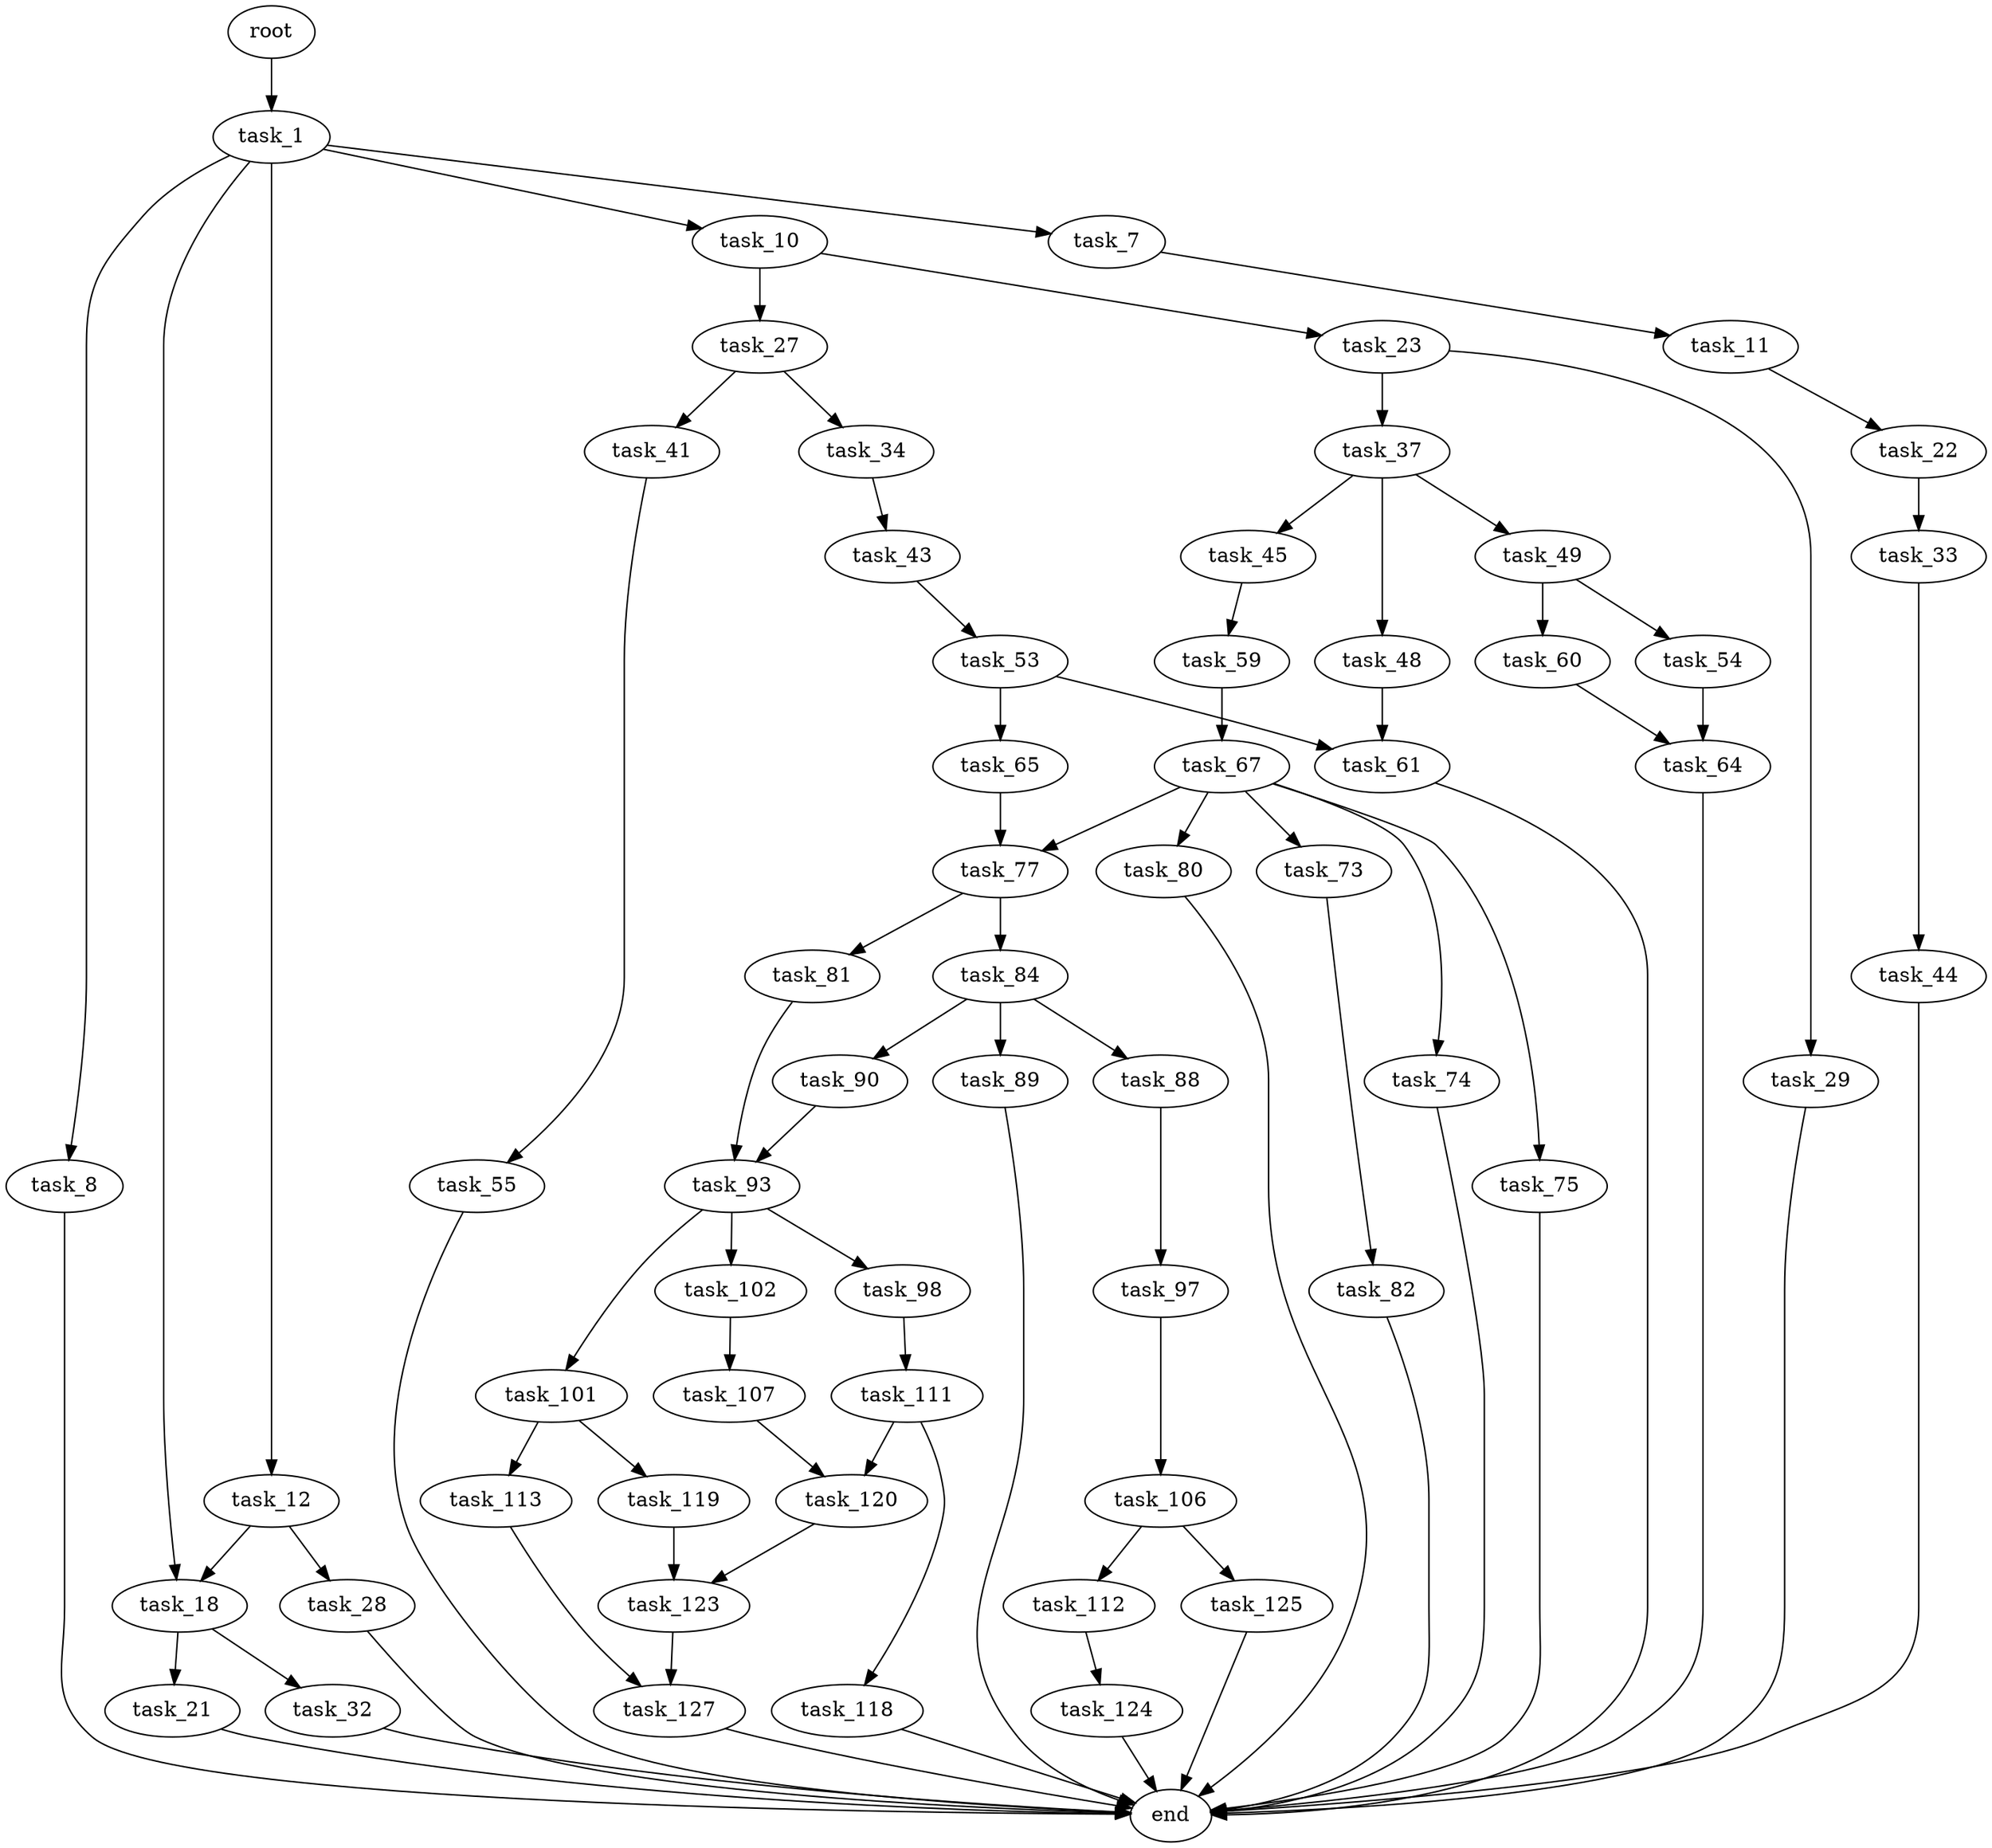 digraph G {
  root [size="0.000000"];
  task_1 [size="616686364458.000000"];
  task_7 [size="7531587855.000000"];
  task_8 [size="28991029248.000000"];
  task_10 [size="293571419883.000000"];
  task_11 [size="231928233984.000000"];
  task_12 [size="782757789696.000000"];
  task_18 [size="50054190470.000000"];
  task_21 [size="846610122.000000"];
  task_22 [size="134217728000.000000"];
  task_23 [size="528607548000.000000"];
  task_27 [size="771755260.000000"];
  task_28 [size="31166701709.000000"];
  task_29 [size="782757789696.000000"];
  task_32 [size="878524164716.000000"];
  task_33 [size="27414162549.000000"];
  task_34 [size="1558023617.000000"];
  task_37 [size="9629976797.000000"];
  task_41 [size="15417273616.000000"];
  task_43 [size="782757789696.000000"];
  task_44 [size="28598387876.000000"];
  task_45 [size="368293445632.000000"];
  task_48 [size="1218833328.000000"];
  task_49 [size="2322729184.000000"];
  task_53 [size="782757789696.000000"];
  task_54 [size="329832954187.000000"];
  task_55 [size="408388543525.000000"];
  task_59 [size="36136389690.000000"];
  task_60 [size="3071168131.000000"];
  task_61 [size="2802672597.000000"];
  task_64 [size="71956981153.000000"];
  task_65 [size="8589934592.000000"];
  task_67 [size="7997591343.000000"];
  task_73 [size="68719476736.000000"];
  task_74 [size="134217728000.000000"];
  task_75 [size="12696004178.000000"];
  task_77 [size="1042424327.000000"];
  task_80 [size="123519817638.000000"];
  task_81 [size="68719476736.000000"];
  task_82 [size="224469792132.000000"];
  task_84 [size="237226690281.000000"];
  task_88 [size="276168386497.000000"];
  task_89 [size="1073741824000.000000"];
  task_90 [size="1846950993.000000"];
  task_93 [size="2857873965.000000"];
  task_97 [size="549755813888.000000"];
  task_98 [size="220290198957.000000"];
  task_101 [size="549755813888.000000"];
  task_102 [size="68719476736.000000"];
  task_106 [size="44817998296.000000"];
  task_107 [size="1513358224.000000"];
  task_111 [size="8589934592.000000"];
  task_112 [size="7647682609.000000"];
  task_113 [size="782757789696.000000"];
  task_118 [size="30028637918.000000"];
  task_119 [size="28991029248.000000"];
  task_120 [size="407075288031.000000"];
  task_123 [size="16907935884.000000"];
  task_124 [size="8589934592.000000"];
  task_125 [size="528711859762.000000"];
  task_127 [size="8589934592.000000"];
  end [size="0.000000"];

  root -> task_1 [size="1.000000"];
  task_1 -> task_7 [size="679477248.000000"];
  task_1 -> task_8 [size="679477248.000000"];
  task_1 -> task_10 [size="679477248.000000"];
  task_1 -> task_12 [size="679477248.000000"];
  task_1 -> task_18 [size="679477248.000000"];
  task_7 -> task_11 [size="536870912.000000"];
  task_8 -> end [size="1.000000"];
  task_10 -> task_23 [size="411041792.000000"];
  task_10 -> task_27 [size="411041792.000000"];
  task_11 -> task_22 [size="301989888.000000"];
  task_12 -> task_18 [size="679477248.000000"];
  task_12 -> task_28 [size="679477248.000000"];
  task_18 -> task_21 [size="838860800.000000"];
  task_18 -> task_32 [size="838860800.000000"];
  task_21 -> end [size="1.000000"];
  task_22 -> task_33 [size="209715200.000000"];
  task_23 -> task_29 [size="536870912.000000"];
  task_23 -> task_37 [size="536870912.000000"];
  task_27 -> task_34 [size="75497472.000000"];
  task_27 -> task_41 [size="75497472.000000"];
  task_28 -> end [size="1.000000"];
  task_29 -> end [size="1.000000"];
  task_32 -> end [size="1.000000"];
  task_33 -> task_44 [size="838860800.000000"];
  task_34 -> task_43 [size="33554432.000000"];
  task_37 -> task_45 [size="301989888.000000"];
  task_37 -> task_48 [size="301989888.000000"];
  task_37 -> task_49 [size="301989888.000000"];
  task_41 -> task_55 [size="536870912.000000"];
  task_43 -> task_53 [size="679477248.000000"];
  task_44 -> end [size="1.000000"];
  task_45 -> task_59 [size="411041792.000000"];
  task_48 -> task_61 [size="33554432.000000"];
  task_49 -> task_54 [size="75497472.000000"];
  task_49 -> task_60 [size="75497472.000000"];
  task_53 -> task_61 [size="679477248.000000"];
  task_53 -> task_65 [size="679477248.000000"];
  task_54 -> task_64 [size="411041792.000000"];
  task_55 -> end [size="1.000000"];
  task_59 -> task_67 [size="33554432.000000"];
  task_60 -> task_64 [size="75497472.000000"];
  task_61 -> end [size="1.000000"];
  task_64 -> end [size="1.000000"];
  task_65 -> task_77 [size="33554432.000000"];
  task_67 -> task_73 [size="536870912.000000"];
  task_67 -> task_74 [size="536870912.000000"];
  task_67 -> task_75 [size="536870912.000000"];
  task_67 -> task_77 [size="536870912.000000"];
  task_67 -> task_80 [size="536870912.000000"];
  task_73 -> task_82 [size="134217728.000000"];
  task_74 -> end [size="1.000000"];
  task_75 -> end [size="1.000000"];
  task_77 -> task_81 [size="33554432.000000"];
  task_77 -> task_84 [size="33554432.000000"];
  task_80 -> end [size="1.000000"];
  task_81 -> task_93 [size="134217728.000000"];
  task_82 -> end [size="1.000000"];
  task_84 -> task_88 [size="411041792.000000"];
  task_84 -> task_89 [size="411041792.000000"];
  task_84 -> task_90 [size="411041792.000000"];
  task_88 -> task_97 [size="536870912.000000"];
  task_89 -> end [size="1.000000"];
  task_90 -> task_93 [size="75497472.000000"];
  task_93 -> task_98 [size="75497472.000000"];
  task_93 -> task_101 [size="75497472.000000"];
  task_93 -> task_102 [size="75497472.000000"];
  task_97 -> task_106 [size="536870912.000000"];
  task_98 -> task_111 [size="411041792.000000"];
  task_101 -> task_113 [size="536870912.000000"];
  task_101 -> task_119 [size="536870912.000000"];
  task_102 -> task_107 [size="134217728.000000"];
  task_106 -> task_112 [size="838860800.000000"];
  task_106 -> task_125 [size="838860800.000000"];
  task_107 -> task_120 [size="75497472.000000"];
  task_111 -> task_118 [size="33554432.000000"];
  task_111 -> task_120 [size="33554432.000000"];
  task_112 -> task_124 [size="301989888.000000"];
  task_113 -> task_127 [size="679477248.000000"];
  task_118 -> end [size="1.000000"];
  task_119 -> task_123 [size="75497472.000000"];
  task_120 -> task_123 [size="301989888.000000"];
  task_123 -> task_127 [size="411041792.000000"];
  task_124 -> end [size="1.000000"];
  task_125 -> end [size="1.000000"];
  task_127 -> end [size="1.000000"];
}
